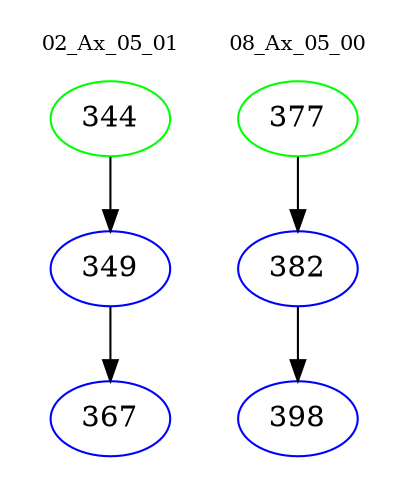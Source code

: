 digraph{
subgraph cluster_0 {
color = white
label = "02_Ax_05_01";
fontsize=10;
T0_344 [label="344", color="green"]
T0_344 -> T0_349 [color="black"]
T0_349 [label="349", color="blue"]
T0_349 -> T0_367 [color="black"]
T0_367 [label="367", color="blue"]
}
subgraph cluster_1 {
color = white
label = "08_Ax_05_00";
fontsize=10;
T1_377 [label="377", color="green"]
T1_377 -> T1_382 [color="black"]
T1_382 [label="382", color="blue"]
T1_382 -> T1_398 [color="black"]
T1_398 [label="398", color="blue"]
}
}

